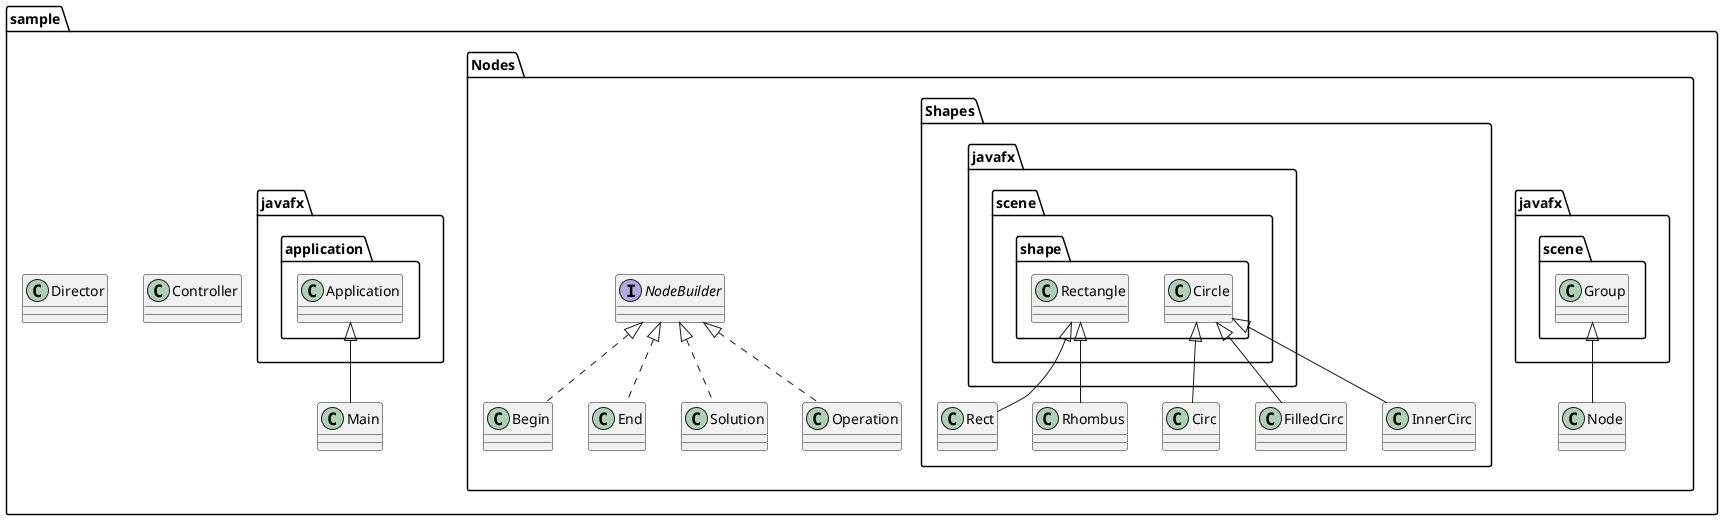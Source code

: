@startuml

package sample <<Folder>>{
package Nodes <<Folder>>{
class Node extends javafx.scene.Group
class Begin implements NodeBuilder
class End implements NodeBuilder
class Solution implements NodeBuilder
class Operation implements NodeBuilder
interface NodeBuilder
package Shapes <<Folder>>{
class Rect extends javafx.scene.shape.Rectangle
class Rhombus extends javafx.scene.shape.Rectangle
class Circ extends javafx.scene.shape.Circle
class FilledCirc extends javafx.scene.shape.Circle
class InnerCirc extends javafx.scene.shape.Circle
}
}
class Main extends javafx.application.Application
class Controller
class Director
}

@enduml